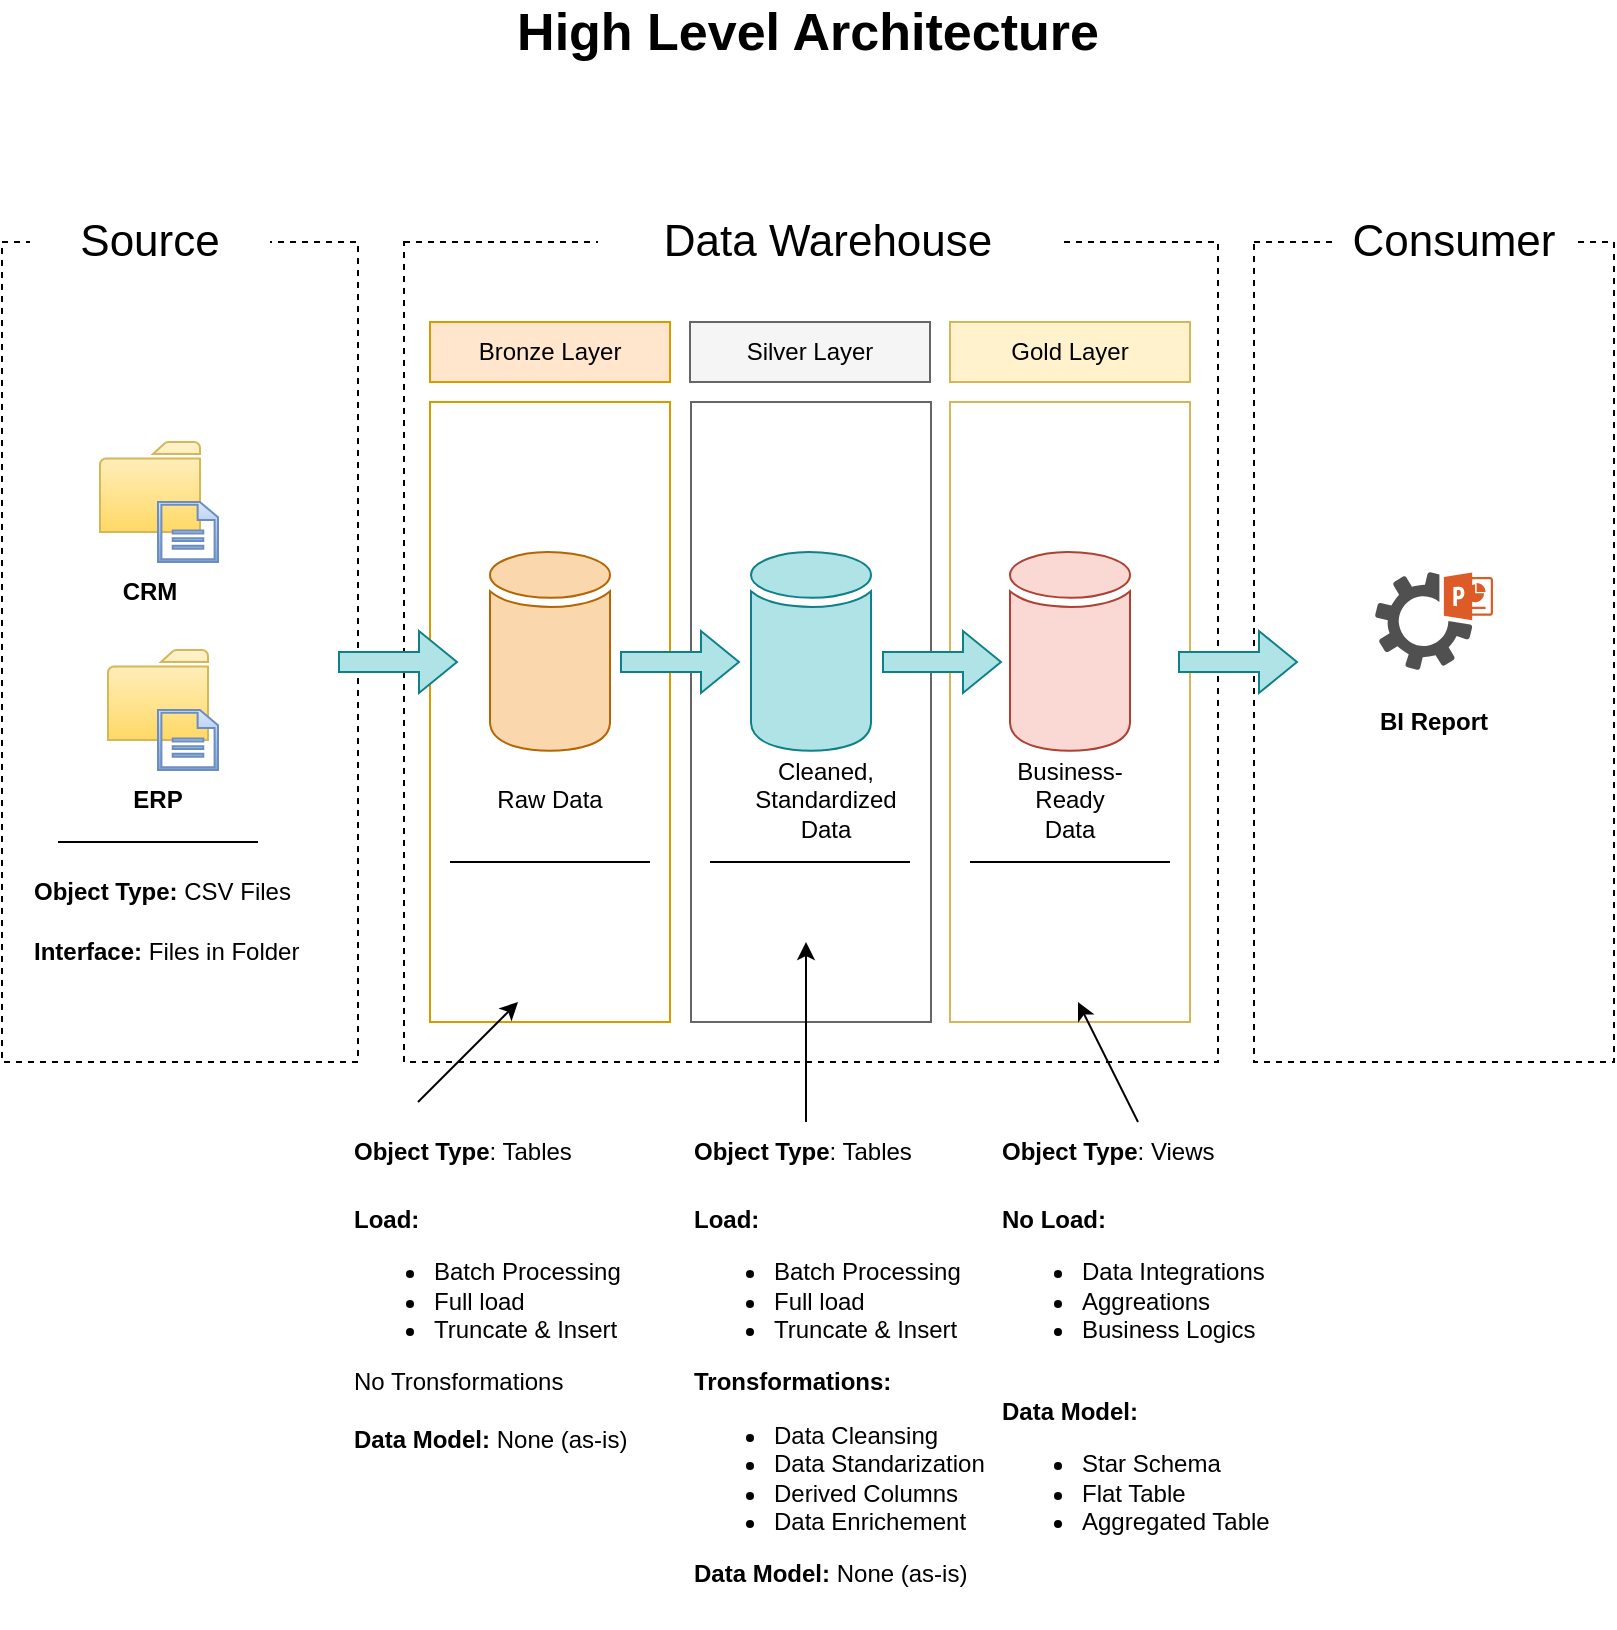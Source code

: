 <mxfile version="27.0.9">
  <diagram name="Page-1" id="-gEepAxFV_Err3ZZ_LEo">
    <mxGraphModel dx="1426" dy="841" grid="1" gridSize="10" guides="1" tooltips="1" connect="1" arrows="1" fold="1" page="1" pageScale="1" pageWidth="850" pageHeight="1100" math="0" shadow="0">
      <root>
        <mxCell id="0" />
        <mxCell id="1" parent="0" />
        <mxCell id="COu3uCPRYwjQC4V7EN4S-1" value="High Level Architecture" style="text;html=1;align=center;verticalAlign=middle;whiteSpace=wrap;rounded=0;fontStyle=1;fontSize=26;" vertex="1" parent="1">
          <mxGeometry x="205" y="40" width="440" height="30" as="geometry" />
        </mxCell>
        <mxCell id="COu3uCPRYwjQC4V7EN4S-3" value="" style="rounded=0;whiteSpace=wrap;html=1;fillColor=none;dashed=1;" vertex="1" parent="1">
          <mxGeometry x="22" y="160" width="178" height="410" as="geometry" />
        </mxCell>
        <mxCell id="COu3uCPRYwjQC4V7EN4S-4" value="Source" style="rounded=0;whiteSpace=wrap;html=1;fontSize=22;strokeColor=none;" vertex="1" parent="1">
          <mxGeometry x="36" y="130" width="120" height="60" as="geometry" />
        </mxCell>
        <mxCell id="COu3uCPRYwjQC4V7EN4S-5" value="" style="rounded=0;whiteSpace=wrap;html=1;fillColor=none;dashed=1;" vertex="1" parent="1">
          <mxGeometry x="223" y="160" width="407" height="410" as="geometry" />
        </mxCell>
        <mxCell id="COu3uCPRYwjQC4V7EN4S-6" value="Data Warehouse" style="rounded=0;whiteSpace=wrap;html=1;fontSize=22;strokeColor=none;" vertex="1" parent="1">
          <mxGeometry x="320" y="130" width="230" height="60" as="geometry" />
        </mxCell>
        <mxCell id="COu3uCPRYwjQC4V7EN4S-7" value="" style="rounded=0;whiteSpace=wrap;html=1;fillColor=none;dashed=1;" vertex="1" parent="1">
          <mxGeometry x="648" y="160" width="180" height="410" as="geometry" />
        </mxCell>
        <mxCell id="COu3uCPRYwjQC4V7EN4S-8" value="Consumer" style="rounded=0;whiteSpace=wrap;html=1;fontSize=22;strokeColor=none;" vertex="1" parent="1">
          <mxGeometry x="688" y="130" width="120" height="60" as="geometry" />
        </mxCell>
        <mxCell id="COu3uCPRYwjQC4V7EN4S-9" value="Bronze Layer" style="rounded=0;whiteSpace=wrap;html=1;fontSize=12;fillColor=#ffe6cc;strokeColor=#d79b00;" vertex="1" parent="1">
          <mxGeometry x="236" y="200" width="120" height="30" as="geometry" />
        </mxCell>
        <mxCell id="COu3uCPRYwjQC4V7EN4S-10" value="Silver Layer" style="rounded=0;whiteSpace=wrap;html=1;fontSize=12;fillColor=#f5f5f5;strokeColor=#666666;gradientColor=none;" vertex="1" parent="1">
          <mxGeometry x="366" y="200" width="120" height="30" as="geometry" />
        </mxCell>
        <mxCell id="COu3uCPRYwjQC4V7EN4S-11" value="Gold Layer" style="rounded=0;whiteSpace=wrap;html=1;fontSize=12;fillColor=#fff2cc;strokeColor=#d6b656;gradientColor=none;" vertex="1" parent="1">
          <mxGeometry x="496" y="200" width="120" height="30" as="geometry" />
        </mxCell>
        <mxCell id="COu3uCPRYwjQC4V7EN4S-12" value="" style="rounded=0;whiteSpace=wrap;html=1;fontSize=12;fillColor=none;strokeColor=#d79b00;" vertex="1" parent="1">
          <mxGeometry x="236" y="240" width="120" height="310" as="geometry" />
        </mxCell>
        <mxCell id="COu3uCPRYwjQC4V7EN4S-13" value="" style="rounded=0;whiteSpace=wrap;html=1;fontSize=12;fillColor=none;strokeColor=#666666;gradientColor=#b3b3b3;" vertex="1" parent="1">
          <mxGeometry x="366.5" y="240" width="120" height="310" as="geometry" />
        </mxCell>
        <mxCell id="COu3uCPRYwjQC4V7EN4S-14" value="" style="rounded=0;whiteSpace=wrap;html=1;fontSize=12;fillColor=none;strokeColor=#d6b656;gradientColor=none;" vertex="1" parent="1">
          <mxGeometry x="496" y="240" width="120" height="310" as="geometry" />
        </mxCell>
        <mxCell id="COu3uCPRYwjQC4V7EN4S-17" value="" style="sketch=0;pointerEvents=1;shadow=0;dashed=0;html=1;strokeColor=#d6b656;labelPosition=center;verticalLabelPosition=bottom;verticalAlign=top;outlineConnect=0;align=center;shape=mxgraph.office.concepts.folder;fillColor=#fff2cc;gradientColor=#ffd966;" vertex="1" parent="1">
          <mxGeometry x="71" y="260" width="50" height="45" as="geometry" />
        </mxCell>
        <mxCell id="COu3uCPRYwjQC4V7EN4S-18" value="" style="sketch=0;pointerEvents=1;shadow=0;dashed=0;html=1;strokeColor=#6c8ebf;fillColor=#dae8fc;labelPosition=center;verticalLabelPosition=bottom;verticalAlign=top;outlineConnect=0;align=center;shape=mxgraph.office.concepts.document;gradientColor=#7ea6e0;" vertex="1" parent="1">
          <mxGeometry x="100" y="290" width="30" height="30" as="geometry" />
        </mxCell>
        <mxCell id="COu3uCPRYwjQC4V7EN4S-19" value="&lt;b&gt;CRM&lt;/b&gt;" style="text;html=1;align=center;verticalAlign=middle;whiteSpace=wrap;rounded=0;" vertex="1" parent="1">
          <mxGeometry x="66" y="320" width="60" height="30" as="geometry" />
        </mxCell>
        <mxCell id="COu3uCPRYwjQC4V7EN4S-21" value="" style="sketch=0;pointerEvents=1;shadow=0;dashed=0;html=1;strokeColor=#d6b656;labelPosition=center;verticalLabelPosition=bottom;verticalAlign=top;outlineConnect=0;align=center;shape=mxgraph.office.concepts.folder;fillColor=#fff2cc;gradientColor=#ffd966;" vertex="1" parent="1">
          <mxGeometry x="75" y="364" width="50" height="45" as="geometry" />
        </mxCell>
        <mxCell id="COu3uCPRYwjQC4V7EN4S-22" value="&lt;b&gt;ERP&lt;/b&gt;" style="text;html=1;align=center;verticalAlign=middle;whiteSpace=wrap;rounded=0;" vertex="1" parent="1">
          <mxGeometry x="70" y="424" width="60" height="30" as="geometry" />
        </mxCell>
        <mxCell id="COu3uCPRYwjQC4V7EN4S-23" value="" style="sketch=0;pointerEvents=1;shadow=0;dashed=0;html=1;strokeColor=#6c8ebf;fillColor=#dae8fc;labelPosition=center;verticalLabelPosition=bottom;verticalAlign=top;outlineConnect=0;align=center;shape=mxgraph.office.concepts.document;gradientColor=#7ea6e0;" vertex="1" parent="1">
          <mxGeometry x="100" y="394" width="30" height="30" as="geometry" />
        </mxCell>
        <mxCell id="COu3uCPRYwjQC4V7EN4S-24" value="" style="endArrow=none;html=1;rounded=0;" edge="1" parent="1">
          <mxGeometry width="50" height="50" relative="1" as="geometry">
            <mxPoint x="50" y="460" as="sourcePoint" />
            <mxPoint x="150" y="460" as="targetPoint" />
          </mxGeometry>
        </mxCell>
        <mxCell id="COu3uCPRYwjQC4V7EN4S-25" value="&lt;b&gt;Object Type:&lt;/b&gt; CSV Files" style="text;html=1;align=left;verticalAlign=middle;whiteSpace=wrap;rounded=0;" vertex="1" parent="1">
          <mxGeometry x="36" y="470" width="140" height="30" as="geometry" />
        </mxCell>
        <mxCell id="COu3uCPRYwjQC4V7EN4S-26" value="&lt;b&gt;Interface:&lt;/b&gt;&amp;nbsp;Files in Folder" style="text;html=1;align=left;verticalAlign=middle;whiteSpace=wrap;rounded=0;" vertex="1" parent="1">
          <mxGeometry x="36" y="500" width="140" height="30" as="geometry" />
        </mxCell>
        <mxCell id="COu3uCPRYwjQC4V7EN4S-30" value="" style="sketch=0;shadow=0;dashed=0;html=1;strokeColor=#b46504;fillColor=#fad7ac;labelPosition=center;verticalLabelPosition=bottom;verticalAlign=top;outlineConnect=0;align=center;shape=mxgraph.office.databases.database;" vertex="1" parent="1">
          <mxGeometry x="266" y="315" width="60" height="100" as="geometry" />
        </mxCell>
        <mxCell id="COu3uCPRYwjQC4V7EN4S-31" value="" style="sketch=0;shadow=0;dashed=0;html=1;strokeColor=#0e8088;fillColor=#b0e3e6;labelPosition=center;verticalLabelPosition=bottom;verticalAlign=top;outlineConnect=0;align=center;shape=mxgraph.office.databases.database;" vertex="1" parent="1">
          <mxGeometry x="396.5" y="315" width="60" height="100" as="geometry" />
        </mxCell>
        <mxCell id="COu3uCPRYwjQC4V7EN4S-32" value="" style="sketch=0;shadow=0;dashed=0;html=1;strokeColor=#ae4132;fillColor=#fad9d5;labelPosition=center;verticalLabelPosition=bottom;verticalAlign=top;outlineConnect=0;align=center;shape=mxgraph.office.databases.database;" vertex="1" parent="1">
          <mxGeometry x="526" y="315" width="60" height="100" as="geometry" />
        </mxCell>
        <mxCell id="COu3uCPRYwjQC4V7EN4S-33" value="" style="shape=flexArrow;endArrow=classic;html=1;rounded=0;fillColor=#b0e3e6;strokeColor=#0e8088;" edge="1" parent="1">
          <mxGeometry width="50" height="50" relative="1" as="geometry">
            <mxPoint x="190" y="370" as="sourcePoint" />
            <mxPoint x="250" y="370" as="targetPoint" />
          </mxGeometry>
        </mxCell>
        <mxCell id="COu3uCPRYwjQC4V7EN4S-34" value="" style="shape=flexArrow;endArrow=classic;html=1;rounded=0;fillColor=#b0e3e6;strokeColor=#0e8088;" edge="1" parent="1">
          <mxGeometry width="50" height="50" relative="1" as="geometry">
            <mxPoint x="331" y="370" as="sourcePoint" />
            <mxPoint x="391" y="370" as="targetPoint" />
          </mxGeometry>
        </mxCell>
        <mxCell id="COu3uCPRYwjQC4V7EN4S-35" value="" style="shape=flexArrow;endArrow=classic;html=1;rounded=0;fillColor=#b0e3e6;strokeColor=#0e8088;" edge="1" parent="1">
          <mxGeometry width="50" height="50" relative="1" as="geometry">
            <mxPoint x="462" y="370" as="sourcePoint" />
            <mxPoint x="522" y="370" as="targetPoint" />
          </mxGeometry>
        </mxCell>
        <mxCell id="COu3uCPRYwjQC4V7EN4S-36" value="" style="shape=flexArrow;endArrow=classic;html=1;rounded=0;fillColor=#b0e3e6;strokeColor=#0e8088;" edge="1" parent="1">
          <mxGeometry width="50" height="50" relative="1" as="geometry">
            <mxPoint x="610" y="370" as="sourcePoint" />
            <mxPoint x="670" y="370" as="targetPoint" />
          </mxGeometry>
        </mxCell>
        <mxCell id="COu3uCPRYwjQC4V7EN4S-37" value="Raw Data" style="text;html=1;align=center;verticalAlign=middle;whiteSpace=wrap;rounded=0;" vertex="1" parent="1">
          <mxGeometry x="266" y="424" width="60" height="30" as="geometry" />
        </mxCell>
        <mxCell id="COu3uCPRYwjQC4V7EN4S-38" value="Cleaned, Standardized Data" style="text;html=1;align=center;verticalAlign=middle;whiteSpace=wrap;rounded=0;" vertex="1" parent="1">
          <mxGeometry x="396.5" y="424" width="73.5" height="30" as="geometry" />
        </mxCell>
        <mxCell id="COu3uCPRYwjQC4V7EN4S-39" value="Business-Ready Data" style="text;html=1;align=center;verticalAlign=middle;whiteSpace=wrap;rounded=0;" vertex="1" parent="1">
          <mxGeometry x="526" y="424" width="60" height="30" as="geometry" />
        </mxCell>
        <mxCell id="COu3uCPRYwjQC4V7EN4S-40" value="" style="endArrow=none;html=1;rounded=0;" edge="1" parent="1">
          <mxGeometry width="50" height="50" relative="1" as="geometry">
            <mxPoint x="246" y="470" as="sourcePoint" />
            <mxPoint x="346" y="470" as="targetPoint" />
          </mxGeometry>
        </mxCell>
        <mxCell id="COu3uCPRYwjQC4V7EN4S-41" value="" style="endArrow=none;html=1;rounded=0;" edge="1" parent="1">
          <mxGeometry width="50" height="50" relative="1" as="geometry">
            <mxPoint x="376" y="470" as="sourcePoint" />
            <mxPoint x="476" y="470" as="targetPoint" />
          </mxGeometry>
        </mxCell>
        <mxCell id="COu3uCPRYwjQC4V7EN4S-42" value="" style="endArrow=none;html=1;rounded=0;" edge="1" parent="1">
          <mxGeometry width="50" height="50" relative="1" as="geometry">
            <mxPoint x="506" y="470" as="sourcePoint" />
            <mxPoint x="606" y="470" as="targetPoint" />
          </mxGeometry>
        </mxCell>
        <mxCell id="COu3uCPRYwjQC4V7EN4S-43" value="&lt;h1 style=&quot;margin-top: 0px;&quot;&gt;&lt;span style=&quot;background-color: transparent; color: light-dark(rgb(0, 0, 0), rgb(255, 255, 255)); font-size: 12px;&quot;&gt;Object Type&lt;span style=&quot;font-weight: 400;&quot;&gt;: Tables&lt;/span&gt;&lt;/span&gt;&lt;/h1&gt;&lt;div&gt;&lt;b&gt;Load:&lt;/b&gt;&lt;/div&gt;&lt;div&gt;&lt;ul&gt;&lt;li&gt;Batch Processing&lt;/li&gt;&lt;li&gt;Full load&lt;/li&gt;&lt;li&gt;Truncate &amp;amp; Insert&lt;/li&gt;&lt;/ul&gt;&lt;div&gt;No Tronsformations&lt;/div&gt;&lt;/div&gt;&lt;div&gt;&lt;br&gt;&lt;/div&gt;&lt;div&gt;&lt;b&gt;Data Model:&lt;/b&gt; None (as-is)&lt;/div&gt;" style="text;html=1;whiteSpace=wrap;overflow=hidden;rounded=0;" vertex="1" parent="1">
          <mxGeometry x="196" y="590" width="160" height="200" as="geometry" />
        </mxCell>
        <mxCell id="COu3uCPRYwjQC4V7EN4S-44" value="&lt;h1 style=&quot;margin-top: 0px;&quot;&gt;&lt;span style=&quot;background-color: transparent; color: light-dark(rgb(0, 0, 0), rgb(255, 255, 255)); font-size: 12px;&quot;&gt;Object Type&lt;span style=&quot;font-weight: 400;&quot;&gt;: Tables&lt;/span&gt;&lt;/span&gt;&lt;/h1&gt;&lt;div&gt;&lt;b&gt;Load:&lt;/b&gt;&lt;/div&gt;&lt;div&gt;&lt;ul&gt;&lt;li&gt;Batch Processing&lt;/li&gt;&lt;li&gt;Full load&lt;/li&gt;&lt;li&gt;Truncate &amp;amp; Insert&lt;/li&gt;&lt;/ul&gt;&lt;div&gt;&lt;b&gt;Tronsformations:&lt;/b&gt;&lt;/div&gt;&lt;/div&gt;&lt;div&gt;&lt;ul&gt;&lt;li&gt;Data Cleansing&lt;/li&gt;&lt;li&gt;Data Standarization&lt;/li&gt;&lt;li&gt;Derived Columns&lt;/li&gt;&lt;li&gt;Data Enrichement&lt;/li&gt;&lt;/ul&gt;&lt;/div&gt;&lt;div&gt;&lt;b&gt;Data Model:&lt;/b&gt; None (as-is)&lt;/div&gt;" style="text;html=1;whiteSpace=wrap;overflow=hidden;rounded=0;" vertex="1" parent="1">
          <mxGeometry x="366" y="590" width="160" height="260" as="geometry" />
        </mxCell>
        <mxCell id="COu3uCPRYwjQC4V7EN4S-45" value="&lt;h1 style=&quot;margin-top: 0px;&quot;&gt;&lt;span style=&quot;background-color: transparent; color: light-dark(rgb(0, 0, 0), rgb(255, 255, 255)); font-size: 12px;&quot;&gt;Object Type&lt;span style=&quot;font-weight: 400;&quot;&gt;: Views&lt;/span&gt;&lt;/span&gt;&lt;/h1&gt;&lt;div&gt;&lt;b&gt;No Load:&lt;/b&gt;&lt;/div&gt;&lt;div&gt;&lt;ul&gt;&lt;li&gt;Data Integrations&lt;/li&gt;&lt;li&gt;Aggreations&lt;/li&gt;&lt;li&gt;Business Logics&lt;/li&gt;&lt;/ul&gt;&lt;div&gt;&lt;br&gt;&lt;/div&gt;&lt;/div&gt;&lt;div&gt;&lt;b&gt;Data Model:&lt;/b&gt;&lt;/div&gt;&lt;div&gt;&lt;ul&gt;&lt;li&gt;Star Schema&lt;/li&gt;&lt;li&gt;Flat Table&lt;/li&gt;&lt;li&gt;Aggregated Table&lt;/li&gt;&lt;/ul&gt;&lt;/div&gt;" style="text;html=1;whiteSpace=wrap;overflow=hidden;rounded=0;" vertex="1" parent="1">
          <mxGeometry x="520" y="590" width="160" height="260" as="geometry" />
        </mxCell>
        <mxCell id="COu3uCPRYwjQC4V7EN4S-46" value="" style="endArrow=classic;html=1;rounded=0;" edge="1" parent="1">
          <mxGeometry width="50" height="50" relative="1" as="geometry">
            <mxPoint x="230" y="590" as="sourcePoint" />
            <mxPoint x="280" y="540" as="targetPoint" />
          </mxGeometry>
        </mxCell>
        <mxCell id="COu3uCPRYwjQC4V7EN4S-48" value="" style="endArrow=classic;html=1;rounded=0;" edge="1" parent="1">
          <mxGeometry width="50" height="50" relative="1" as="geometry">
            <mxPoint x="590" y="600" as="sourcePoint" />
            <mxPoint x="560" y="540" as="targetPoint" />
          </mxGeometry>
        </mxCell>
        <mxCell id="COu3uCPRYwjQC4V7EN4S-49" value="" style="endArrow=classic;html=1;rounded=0;" edge="1" parent="1">
          <mxGeometry width="50" height="50" relative="1" as="geometry">
            <mxPoint x="424" y="600" as="sourcePoint" />
            <mxPoint x="424" y="510" as="targetPoint" />
          </mxGeometry>
        </mxCell>
        <mxCell id="COu3uCPRYwjQC4V7EN4S-50" value="" style="sketch=0;pointerEvents=1;shadow=0;dashed=0;html=1;strokeColor=none;fillColor=#505050;labelPosition=center;verticalLabelPosition=bottom;verticalAlign=top;outlineConnect=0;align=center;shape=mxgraph.office.services.powerpoint_automation_services;" vertex="1" parent="1">
          <mxGeometry x="708.5" y="325" width="59" height="49" as="geometry" />
        </mxCell>
        <mxCell id="COu3uCPRYwjQC4V7EN4S-51" value="&lt;b&gt;BI Report&lt;/b&gt;" style="text;html=1;align=center;verticalAlign=middle;whiteSpace=wrap;rounded=0;" vertex="1" parent="1">
          <mxGeometry x="707.5" y="385" width="60" height="30" as="geometry" />
        </mxCell>
      </root>
    </mxGraphModel>
  </diagram>
</mxfile>
